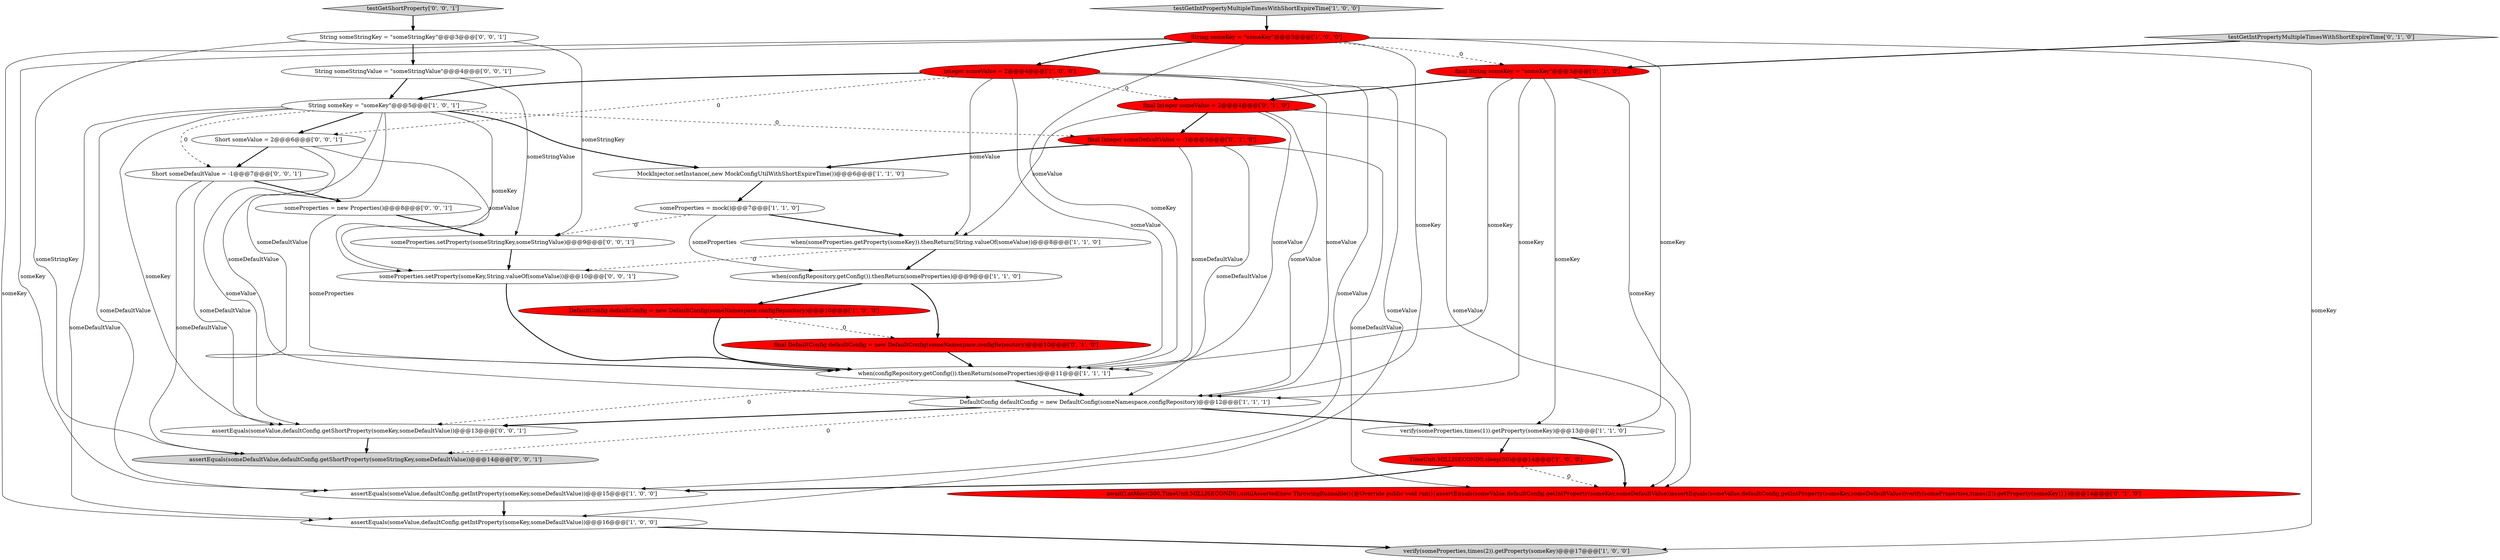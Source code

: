 digraph {
30 [style = filled, label = "String someStringKey = \"someStringKey\"@@@3@@@['0', '0', '1']", fillcolor = white, shape = ellipse image = "AAA0AAABBB3BBB"];
24 [style = filled, label = "testGetShortProperty['0', '0', '1']", fillcolor = lightgray, shape = diamond image = "AAA0AAABBB3BBB"];
27 [style = filled, label = "Short someValue = 2@@@6@@@['0', '0', '1']", fillcolor = white, shape = ellipse image = "AAA0AAABBB3BBB"];
7 [style = filled, label = "Integer someValue = 2@@@4@@@['1', '0', '0']", fillcolor = red, shape = ellipse image = "AAA1AAABBB1BBB"];
6 [style = filled, label = "assertEquals(someValue,defaultConfig.getIntProperty(someKey,someDefaultValue))@@@16@@@['1', '0', '0']", fillcolor = white, shape = ellipse image = "AAA0AAABBB1BBB"];
2 [style = filled, label = "TimeUnit.MILLISECONDS.sleep(50)@@@14@@@['1', '0', '0']", fillcolor = red, shape = ellipse image = "AAA1AAABBB1BBB"];
20 [style = filled, label = "final Integer someValue = 2@@@4@@@['0', '1', '0']", fillcolor = red, shape = ellipse image = "AAA1AAABBB2BBB"];
11 [style = filled, label = "someProperties = mock()@@@7@@@['1', '1', '0']", fillcolor = white, shape = ellipse image = "AAA0AAABBB1BBB"];
31 [style = filled, label = "someProperties = new Properties()@@@8@@@['0', '0', '1']", fillcolor = white, shape = ellipse image = "AAA0AAABBB3BBB"];
3 [style = filled, label = "when(configRepository.getConfig()).thenReturn(someProperties)@@@11@@@['1', '1', '1']", fillcolor = white, shape = ellipse image = "AAA0AAABBB1BBB"];
21 [style = filled, label = "testGetIntPropertyMultipleTimesWithShortExpireTime['0', '1', '0']", fillcolor = lightgray, shape = diamond image = "AAA0AAABBB2BBB"];
16 [style = filled, label = "await().atMost(500,TimeUnit.MILLISECONDS).untilAsserted(new ThrowingRunnable(){@Override public void run(){assertEquals(someValue,defaultConfig.getIntProperty(someKey,someDefaultValue))assertEquals(someValue,defaultConfig.getIntProperty(someKey,someDefaultValue))verify(someProperties,times(2)).getProperty(someKey)}})@@@14@@@['0', '1', '0']", fillcolor = red, shape = ellipse image = "AAA1AAABBB2BBB"];
13 [style = filled, label = "String someKey = \"someKey\"@@@3@@@['1', '0', '0']", fillcolor = red, shape = ellipse image = "AAA1AAABBB1BBB"];
4 [style = filled, label = "assertEquals(someValue,defaultConfig.getIntProperty(someKey,someDefaultValue))@@@15@@@['1', '0', '0']", fillcolor = white, shape = ellipse image = "AAA0AAABBB1BBB"];
22 [style = filled, label = "assertEquals(someValue,defaultConfig.getShortProperty(someKey,someDefaultValue))@@@13@@@['0', '0', '1']", fillcolor = white, shape = ellipse image = "AAA0AAABBB3BBB"];
18 [style = filled, label = "final DefaultConfig defaultConfig = new DefaultConfig(someNamespace,configRepository)@@@10@@@['0', '1', '0']", fillcolor = red, shape = ellipse image = "AAA1AAABBB2BBB"];
10 [style = filled, label = "String someKey = \"someKey\"@@@5@@@['1', '0', '1']", fillcolor = white, shape = ellipse image = "AAA0AAABBB1BBB"];
8 [style = filled, label = "DefaultConfig defaultConfig = new DefaultConfig(someNamespace,configRepository)@@@12@@@['1', '1', '1']", fillcolor = white, shape = ellipse image = "AAA0AAABBB1BBB"];
0 [style = filled, label = "verify(someProperties,times(2)).getProperty(someKey)@@@17@@@['1', '0', '0']", fillcolor = lightgray, shape = ellipse image = "AAA0AAABBB1BBB"];
1 [style = filled, label = "when(configRepository.getConfig()).thenReturn(someProperties)@@@9@@@['1', '1', '0']", fillcolor = white, shape = ellipse image = "AAA0AAABBB1BBB"];
25 [style = filled, label = "String someStringValue = \"someStringValue\"@@@4@@@['0', '0', '1']", fillcolor = white, shape = ellipse image = "AAA0AAABBB3BBB"];
5 [style = filled, label = "MockInjector.setInstance(,new MockConfigUtilWithShortExpireTime())@@@6@@@['1', '1', '0']", fillcolor = white, shape = ellipse image = "AAA0AAABBB1BBB"];
19 [style = filled, label = "final String someKey = \"someKey\"@@@3@@@['0', '1', '0']", fillcolor = red, shape = ellipse image = "AAA1AAABBB2BBB"];
26 [style = filled, label = "someProperties.setProperty(someKey,String.valueOf(someValue))@@@10@@@['0', '0', '1']", fillcolor = white, shape = ellipse image = "AAA0AAABBB3BBB"];
14 [style = filled, label = "verify(someProperties,times(1)).getProperty(someKey)@@@13@@@['1', '1', '0']", fillcolor = white, shape = ellipse image = "AAA0AAABBB1BBB"];
15 [style = filled, label = "when(someProperties.getProperty(someKey)).thenReturn(String.valueOf(someValue))@@@8@@@['1', '1', '0']", fillcolor = white, shape = ellipse image = "AAA0AAABBB1BBB"];
23 [style = filled, label = "assertEquals(someDefaultValue,defaultConfig.getShortProperty(someStringKey,someDefaultValue))@@@14@@@['0', '0', '1']", fillcolor = lightgray, shape = ellipse image = "AAA0AAABBB3BBB"];
12 [style = filled, label = "DefaultConfig defaultConfig = new DefaultConfig(someNamespace,configRepository)@@@10@@@['1', '0', '0']", fillcolor = red, shape = ellipse image = "AAA1AAABBB1BBB"];
17 [style = filled, label = "final Integer someDefaultValue = -1@@@5@@@['0', '1', '0']", fillcolor = red, shape = ellipse image = "AAA1AAABBB2BBB"];
28 [style = filled, label = "Short someDefaultValue = -1@@@7@@@['0', '0', '1']", fillcolor = white, shape = ellipse image = "AAA0AAABBB3BBB"];
9 [style = filled, label = "testGetIntPropertyMultipleTimesWithShortExpireTime['1', '0', '0']", fillcolor = lightgray, shape = diamond image = "AAA0AAABBB1BBB"];
29 [style = filled, label = "someProperties.setProperty(someStringKey,someStringValue)@@@9@@@['0', '0', '1']", fillcolor = white, shape = ellipse image = "AAA0AAABBB3BBB"];
14->16 [style = bold, label=""];
28->22 [style = solid, label="someDefaultValue"];
31->3 [style = solid, label="someProperties"];
18->3 [style = bold, label=""];
17->5 [style = bold, label=""];
7->8 [style = solid, label="someValue"];
20->17 [style = bold, label=""];
20->3 [style = solid, label="someValue"];
21->19 [style = bold, label=""];
7->10 [style = bold, label=""];
4->6 [style = bold, label=""];
7->15 [style = solid, label="someValue"];
10->27 [style = bold, label=""];
11->1 [style = solid, label="someProperties"];
26->3 [style = bold, label=""];
19->20 [style = bold, label=""];
27->28 [style = bold, label=""];
28->31 [style = bold, label=""];
27->22 [style = solid, label="someValue"];
10->3 [style = solid, label="someDefaultValue"];
20->15 [style = solid, label="someValue"];
11->29 [style = dashed, label="0"];
8->14 [style = bold, label=""];
13->6 [style = solid, label="someKey"];
30->25 [style = bold, label=""];
31->29 [style = bold, label=""];
1->18 [style = bold, label=""];
7->20 [style = dashed, label="0"];
6->0 [style = bold, label=""];
13->0 [style = solid, label="someKey"];
27->26 [style = solid, label="someValue"];
10->28 [style = dashed, label="0"];
3->22 [style = dashed, label="0"];
13->19 [style = dashed, label="0"];
2->4 [style = bold, label=""];
22->23 [style = bold, label=""];
7->6 [style = solid, label="someValue"];
10->6 [style = solid, label="someDefaultValue"];
11->15 [style = bold, label=""];
10->8 [style = solid, label="someDefaultValue"];
8->22 [style = bold, label=""];
24->30 [style = bold, label=""];
29->26 [style = bold, label=""];
19->16 [style = solid, label="someKey"];
7->27 [style = dashed, label="0"];
20->16 [style = solid, label="someValue"];
10->22 [style = solid, label="someKey"];
13->4 [style = solid, label="someKey"];
7->3 [style = solid, label="someValue"];
20->8 [style = solid, label="someValue"];
7->4 [style = solid, label="someValue"];
10->26 [style = solid, label="someKey"];
10->5 [style = bold, label=""];
10->4 [style = solid, label="someDefaultValue"];
17->3 [style = solid, label="someDefaultValue"];
13->7 [style = bold, label=""];
3->8 [style = bold, label=""];
2->16 [style = dashed, label="0"];
13->8 [style = solid, label="someKey"];
28->23 [style = solid, label="someDefaultValue"];
30->29 [style = solid, label="someStringKey"];
10->17 [style = dashed, label="0"];
1->12 [style = bold, label=""];
15->26 [style = dashed, label="0"];
17->8 [style = solid, label="someDefaultValue"];
12->18 [style = dashed, label="0"];
25->10 [style = bold, label=""];
5->11 [style = bold, label=""];
12->3 [style = bold, label=""];
14->2 [style = bold, label=""];
19->3 [style = solid, label="someKey"];
19->14 [style = solid, label="someKey"];
13->14 [style = solid, label="someKey"];
13->3 [style = solid, label="someKey"];
17->16 [style = solid, label="someDefaultValue"];
30->23 [style = solid, label="someStringKey"];
25->29 [style = solid, label="someStringValue"];
19->8 [style = solid, label="someKey"];
8->23 [style = dashed, label="0"];
9->13 [style = bold, label=""];
15->1 [style = bold, label=""];
}
